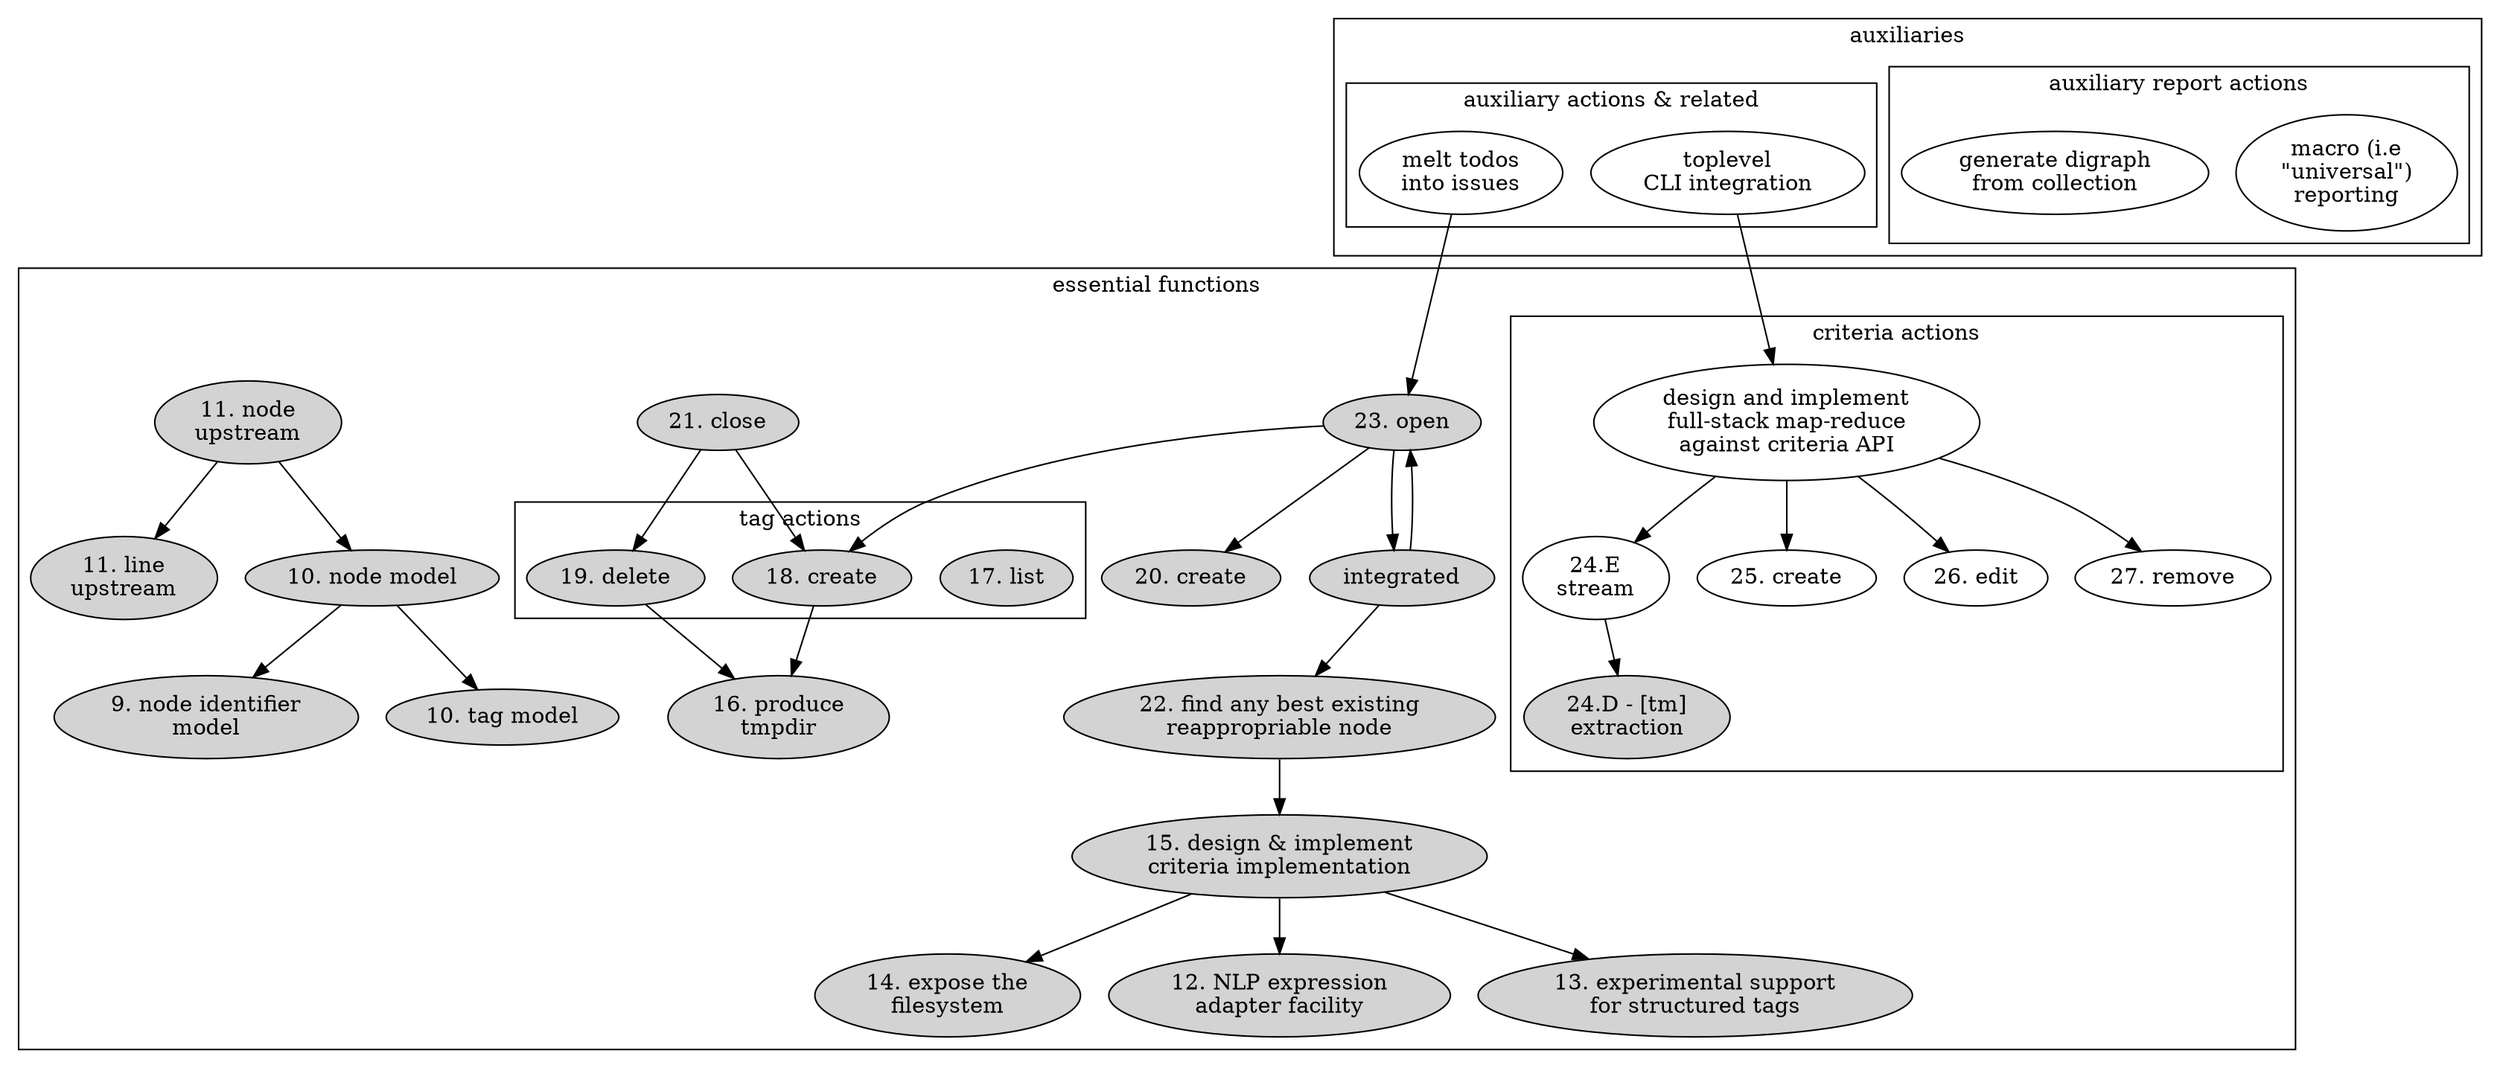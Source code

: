 digraph {

subgraph cluster_main {

  label="essential functions"

  subgraph cluster_tag_actions {
    label="tag actions"
    tl [label="17. list" style=filled]
    ta [label="18. create" style=filled]
    tr [label="19. delete" style=filled]
  }

  mr [label="design and implement\nfull-stack map-reduce\nagainst criteria API"]

  subgraph cluster_criteria_actions {

    label="criteria actions"

    mr_abs [label="24.D - [tm]\nextraction" style=filled]

    mr_s [label="24.E\nstream"]
    mr_s->mr_abs
    mr->mr_s

    mr_c [label="25. create"]
    mr->mr_c

    mr_e [label="26. edit"]
    mr->mr_e

    mr_r [label="27. remove"]
    mr->mr_r
  }

  aa [label="23. open" style=filled]
  ca [label="21. close" style=filled]
  de [label="15. design & implement\ncriteria implementation" style=filled]
  FS [label="14. expose the\nfilesystem" style=filled]
  line_upstream [label="11. line\nupstream" style=filled]
  NLP_experiment [label="12. NLP expression\nadapter facility" style=filled]
  node_identifier_model [label="9. node identifier\nmodel" style=filled]
  node_model [label="10. node model" style=filled]
  node_upstream [label="11. node\nupstream" style=filled]
  oaa [label="20. create" style=filled]
  rea [label="integrated" style=filled]
  rea_actor [label="22. find any best existing\nreappropriable node", style=filled]
  stru [label="13. experimental support\nfor structured tags" style=filled]
  tag_model [label="10. tag model" style=filled]
  tmpdir [label="16. produce\ntmpdir" style=filled]

  aa->rea
  aa->ta

  ca->tr
  ca->ta

  rea->aa
  aa->oaa
  rea->rea_actor

  rea_actor->de
  de->NLP_experiment
  de->FS
  de->stru

  node_upstream -> line_upstream
  node_upstream -> node_model

  node_model -> node_identifier_model
  node_model -> tag_model

  tr->tmpdir
  ta->tmpdir

}
subgraph cluster_after {

  label="auxiliaries"

  subgraph cluster_reports {

    label="auxiliary report actions"
    macro_rep [label="macro (i.e\n\"universal\")\nreporting"]
    digrah_ [label="generate digraph\nfrom collection"]

  }

  subgraph cluster_functions {

    label="auxiliary actions & related"
    melt [label="melt todos\ninto issues"]
    top_cli [label="toplevel\nCLI integration"]
    top_cli->mr

  }
}

melt->aa
}

